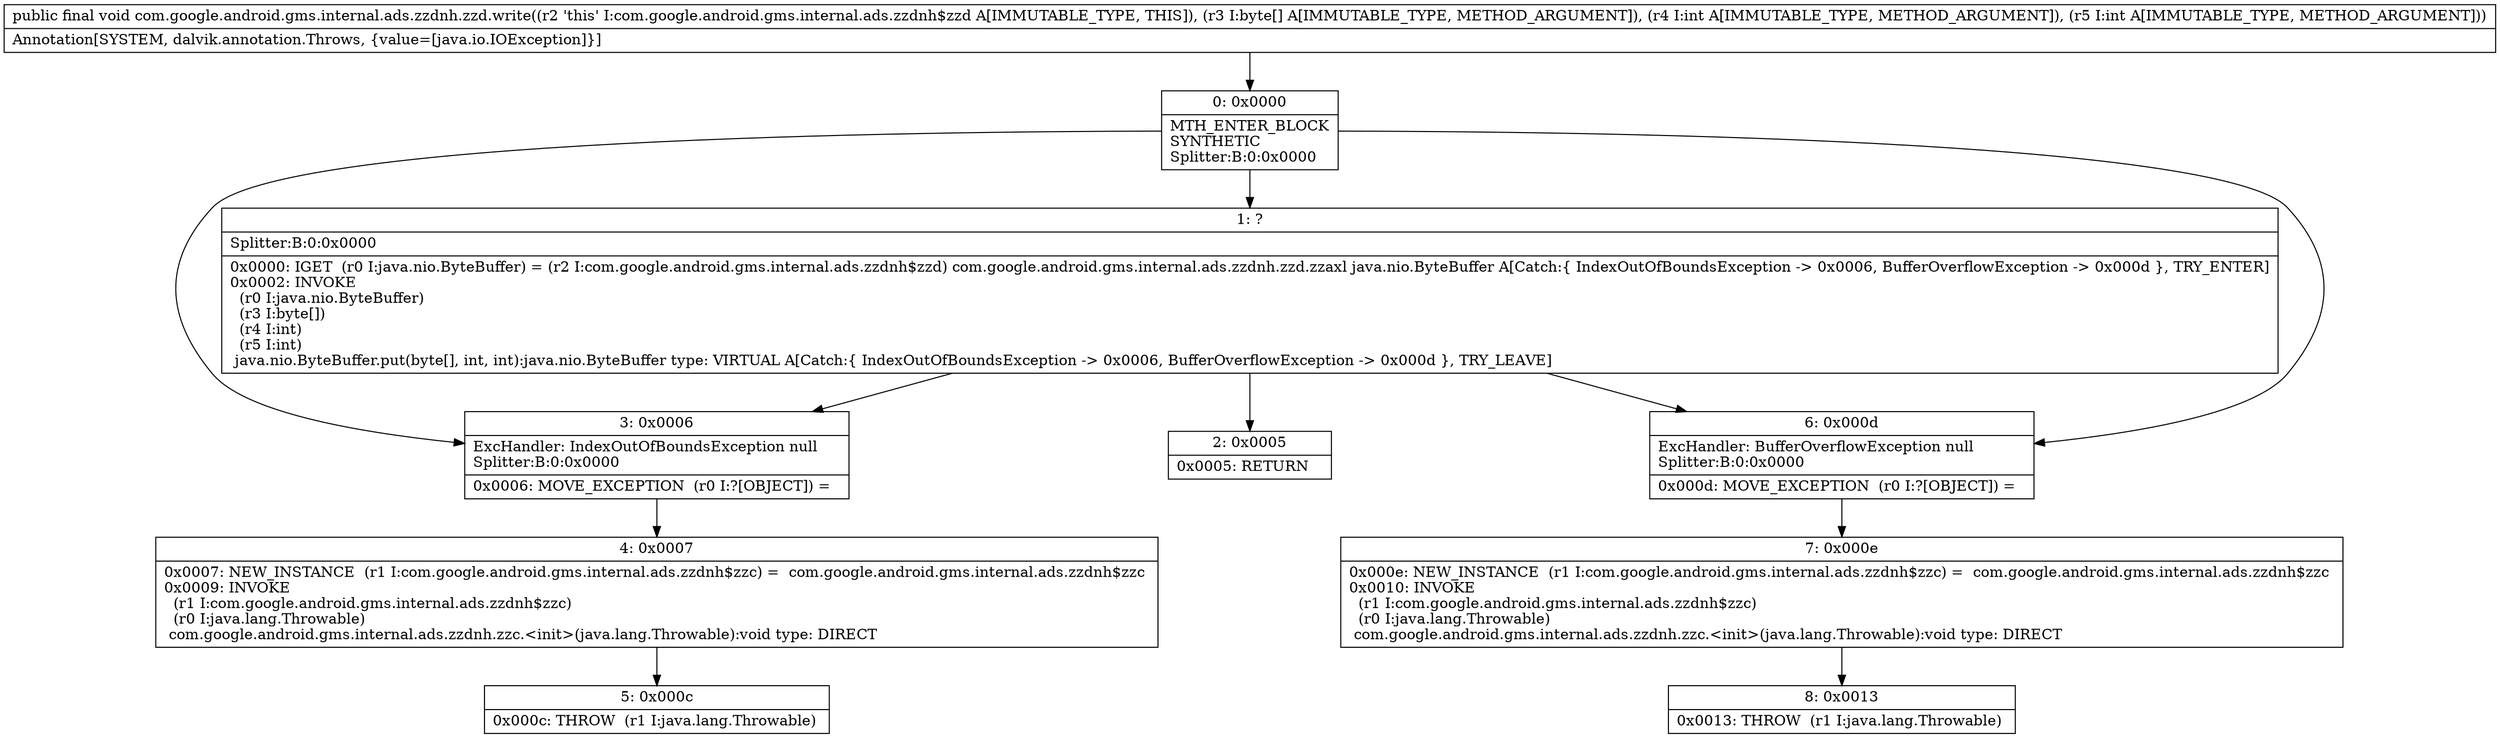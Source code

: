 digraph "CFG forcom.google.android.gms.internal.ads.zzdnh.zzd.write([BII)V" {
Node_0 [shape=record,label="{0\:\ 0x0000|MTH_ENTER_BLOCK\lSYNTHETIC\lSplitter:B:0:0x0000\l}"];
Node_1 [shape=record,label="{1\:\ ?|Splitter:B:0:0x0000\l|0x0000: IGET  (r0 I:java.nio.ByteBuffer) = (r2 I:com.google.android.gms.internal.ads.zzdnh$zzd) com.google.android.gms.internal.ads.zzdnh.zzd.zzaxl java.nio.ByteBuffer A[Catch:\{ IndexOutOfBoundsException \-\> 0x0006, BufferOverflowException \-\> 0x000d \}, TRY_ENTER]\l0x0002: INVOKE  \l  (r0 I:java.nio.ByteBuffer)\l  (r3 I:byte[])\l  (r4 I:int)\l  (r5 I:int)\l java.nio.ByteBuffer.put(byte[], int, int):java.nio.ByteBuffer type: VIRTUAL A[Catch:\{ IndexOutOfBoundsException \-\> 0x0006, BufferOverflowException \-\> 0x000d \}, TRY_LEAVE]\l}"];
Node_2 [shape=record,label="{2\:\ 0x0005|0x0005: RETURN   \l}"];
Node_3 [shape=record,label="{3\:\ 0x0006|ExcHandler: IndexOutOfBoundsException null\lSplitter:B:0:0x0000\l|0x0006: MOVE_EXCEPTION  (r0 I:?[OBJECT]) =  \l}"];
Node_4 [shape=record,label="{4\:\ 0x0007|0x0007: NEW_INSTANCE  (r1 I:com.google.android.gms.internal.ads.zzdnh$zzc) =  com.google.android.gms.internal.ads.zzdnh$zzc \l0x0009: INVOKE  \l  (r1 I:com.google.android.gms.internal.ads.zzdnh$zzc)\l  (r0 I:java.lang.Throwable)\l com.google.android.gms.internal.ads.zzdnh.zzc.\<init\>(java.lang.Throwable):void type: DIRECT \l}"];
Node_5 [shape=record,label="{5\:\ 0x000c|0x000c: THROW  (r1 I:java.lang.Throwable) \l}"];
Node_6 [shape=record,label="{6\:\ 0x000d|ExcHandler: BufferOverflowException null\lSplitter:B:0:0x0000\l|0x000d: MOVE_EXCEPTION  (r0 I:?[OBJECT]) =  \l}"];
Node_7 [shape=record,label="{7\:\ 0x000e|0x000e: NEW_INSTANCE  (r1 I:com.google.android.gms.internal.ads.zzdnh$zzc) =  com.google.android.gms.internal.ads.zzdnh$zzc \l0x0010: INVOKE  \l  (r1 I:com.google.android.gms.internal.ads.zzdnh$zzc)\l  (r0 I:java.lang.Throwable)\l com.google.android.gms.internal.ads.zzdnh.zzc.\<init\>(java.lang.Throwable):void type: DIRECT \l}"];
Node_8 [shape=record,label="{8\:\ 0x0013|0x0013: THROW  (r1 I:java.lang.Throwable) \l}"];
MethodNode[shape=record,label="{public final void com.google.android.gms.internal.ads.zzdnh.zzd.write((r2 'this' I:com.google.android.gms.internal.ads.zzdnh$zzd A[IMMUTABLE_TYPE, THIS]), (r3 I:byte[] A[IMMUTABLE_TYPE, METHOD_ARGUMENT]), (r4 I:int A[IMMUTABLE_TYPE, METHOD_ARGUMENT]), (r5 I:int A[IMMUTABLE_TYPE, METHOD_ARGUMENT]))  | Annotation[SYSTEM, dalvik.annotation.Throws, \{value=[java.io.IOException]\}]\l}"];
MethodNode -> Node_0;
Node_0 -> Node_1;
Node_0 -> Node_3;
Node_0 -> Node_6;
Node_1 -> Node_2;
Node_1 -> Node_3;
Node_1 -> Node_6;
Node_3 -> Node_4;
Node_4 -> Node_5;
Node_6 -> Node_7;
Node_7 -> Node_8;
}

